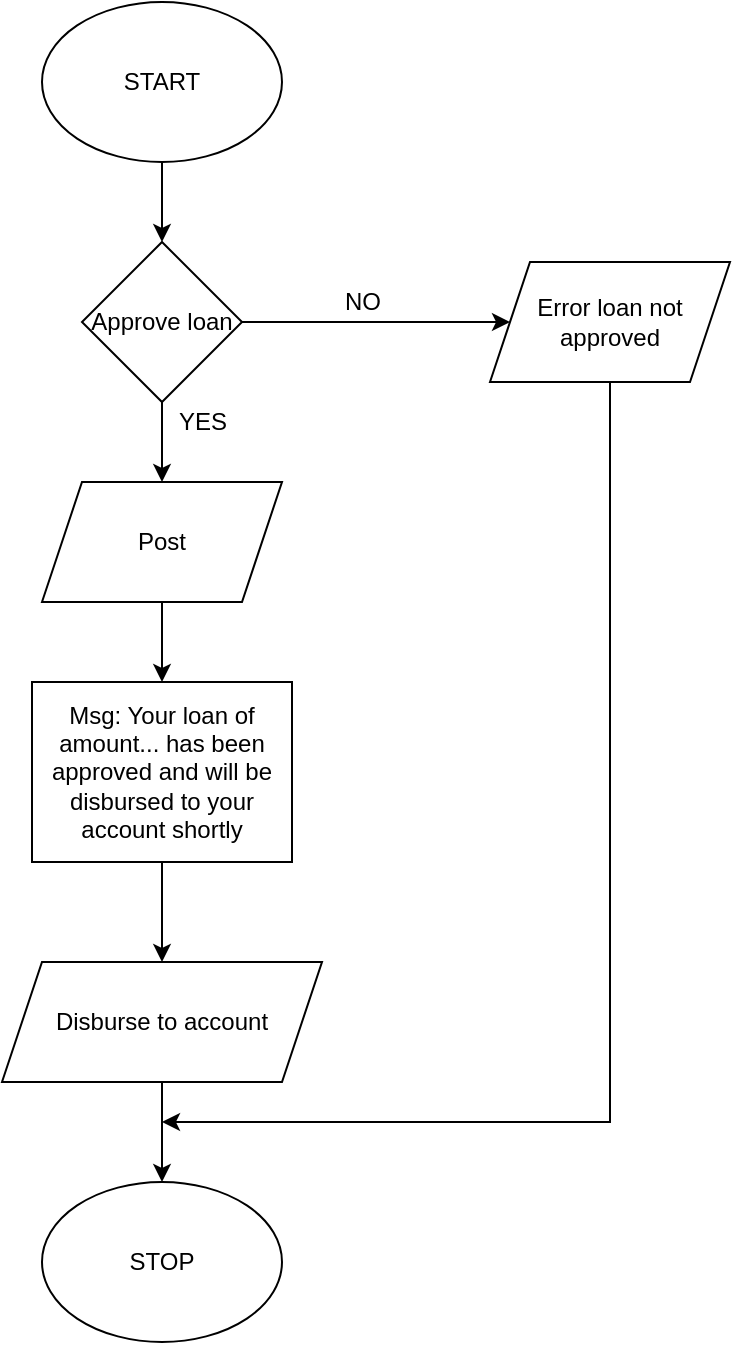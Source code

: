 <mxfile version="20.7.4" type="device"><diagram id="ZPEEGl-N4S_RNiR9711X" name="Page-1"><mxGraphModel dx="520" dy="443" grid="1" gridSize="10" guides="1" tooltips="1" connect="1" arrows="1" fold="1" page="1" pageScale="1" pageWidth="827" pageHeight="1169" math="0" shadow="0"><root><mxCell id="0"/><mxCell id="1" parent="0"/><mxCell id="WsLS7LSpS8cLDVz6FhHD-8" style="edgeStyle=orthogonalEdgeStyle;rounded=0;orthogonalLoop=1;jettySize=auto;html=1;exitX=0.5;exitY=1;exitDx=0;exitDy=0;entryX=0.5;entryY=0;entryDx=0;entryDy=0;" edge="1" parent="1" source="WsLS7LSpS8cLDVz6FhHD-1" target="WsLS7LSpS8cLDVz6FhHD-2"><mxGeometry relative="1" as="geometry"/></mxCell><mxCell id="WsLS7LSpS8cLDVz6FhHD-1" value="START" style="ellipse;whiteSpace=wrap;html=1;" vertex="1" parent="1"><mxGeometry x="190" y="20" width="120" height="80" as="geometry"/></mxCell><mxCell id="WsLS7LSpS8cLDVz6FhHD-11" style="edgeStyle=orthogonalEdgeStyle;rounded=0;orthogonalLoop=1;jettySize=auto;html=1;exitX=1;exitY=0.5;exitDx=0;exitDy=0;entryX=0;entryY=0.5;entryDx=0;entryDy=0;" edge="1" parent="1" source="WsLS7LSpS8cLDVz6FhHD-2" target="WsLS7LSpS8cLDVz6FhHD-5"><mxGeometry relative="1" as="geometry"/></mxCell><mxCell id="WsLS7LSpS8cLDVz6FhHD-12" style="edgeStyle=orthogonalEdgeStyle;rounded=0;orthogonalLoop=1;jettySize=auto;html=1;exitX=0.5;exitY=1;exitDx=0;exitDy=0;entryX=0.5;entryY=0;entryDx=0;entryDy=0;" edge="1" parent="1" source="WsLS7LSpS8cLDVz6FhHD-2" target="WsLS7LSpS8cLDVz6FhHD-3"><mxGeometry relative="1" as="geometry"/></mxCell><mxCell id="WsLS7LSpS8cLDVz6FhHD-2" value="Approve loan" style="rhombus;whiteSpace=wrap;html=1;" vertex="1" parent="1"><mxGeometry x="210" y="140" width="80" height="80" as="geometry"/></mxCell><mxCell id="WsLS7LSpS8cLDVz6FhHD-13" style="edgeStyle=orthogonalEdgeStyle;rounded=0;orthogonalLoop=1;jettySize=auto;html=1;exitX=0.5;exitY=1;exitDx=0;exitDy=0;entryX=0.5;entryY=0;entryDx=0;entryDy=0;" edge="1" parent="1" source="WsLS7LSpS8cLDVz6FhHD-3" target="WsLS7LSpS8cLDVz6FhHD-6"><mxGeometry relative="1" as="geometry"><Array as="points"/></mxGeometry></mxCell><mxCell id="WsLS7LSpS8cLDVz6FhHD-3" value="Post" style="shape=parallelogram;perimeter=parallelogramPerimeter;whiteSpace=wrap;html=1;fixedSize=1;" vertex="1" parent="1"><mxGeometry x="190" y="260" width="120" height="60" as="geometry"/></mxCell><mxCell id="WsLS7LSpS8cLDVz6FhHD-16" style="edgeStyle=orthogonalEdgeStyle;rounded=0;orthogonalLoop=1;jettySize=auto;html=1;exitX=0.5;exitY=1;exitDx=0;exitDy=0;entryX=0.5;entryY=0;entryDx=0;entryDy=0;" edge="1" parent="1" source="WsLS7LSpS8cLDVz6FhHD-4" target="WsLS7LSpS8cLDVz6FhHD-7"><mxGeometry relative="1" as="geometry"/></mxCell><mxCell id="WsLS7LSpS8cLDVz6FhHD-4" value="Disburse to account" style="shape=parallelogram;perimeter=parallelogramPerimeter;whiteSpace=wrap;html=1;fixedSize=1;" vertex="1" parent="1"><mxGeometry x="170" y="500" width="160" height="60" as="geometry"/></mxCell><mxCell id="WsLS7LSpS8cLDVz6FhHD-18" style="edgeStyle=orthogonalEdgeStyle;rounded=0;orthogonalLoop=1;jettySize=auto;html=1;exitX=0.5;exitY=1;exitDx=0;exitDy=0;" edge="1" parent="1" source="WsLS7LSpS8cLDVz6FhHD-5"><mxGeometry relative="1" as="geometry"><mxPoint x="250" y="580" as="targetPoint"/><Array as="points"><mxPoint x="474" y="580"/></Array></mxGeometry></mxCell><mxCell id="WsLS7LSpS8cLDVz6FhHD-5" value="Error loan not approved" style="shape=parallelogram;perimeter=parallelogramPerimeter;whiteSpace=wrap;html=1;fixedSize=1;" vertex="1" parent="1"><mxGeometry x="414" y="150" width="120" height="60" as="geometry"/></mxCell><mxCell id="WsLS7LSpS8cLDVz6FhHD-14" style="edgeStyle=orthogonalEdgeStyle;rounded=0;orthogonalLoop=1;jettySize=auto;html=1;exitX=0.5;exitY=1;exitDx=0;exitDy=0;entryX=0.5;entryY=0;entryDx=0;entryDy=0;" edge="1" parent="1" source="WsLS7LSpS8cLDVz6FhHD-6" target="WsLS7LSpS8cLDVz6FhHD-4"><mxGeometry relative="1" as="geometry"/></mxCell><mxCell id="WsLS7LSpS8cLDVz6FhHD-6" value="Msg: Your loan of amount... has been approved and will be disbursed to your account shortly" style="rounded=0;whiteSpace=wrap;html=1;" vertex="1" parent="1"><mxGeometry x="185" y="360" width="130" height="90" as="geometry"/></mxCell><mxCell id="WsLS7LSpS8cLDVz6FhHD-7" value="STOP" style="ellipse;whiteSpace=wrap;html=1;" vertex="1" parent="1"><mxGeometry x="190" y="610" width="120" height="80" as="geometry"/></mxCell><mxCell id="WsLS7LSpS8cLDVz6FhHD-19" value="NO" style="text;html=1;align=center;verticalAlign=middle;resizable=0;points=[];autosize=1;strokeColor=none;fillColor=none;" vertex="1" parent="1"><mxGeometry x="330" y="155" width="40" height="30" as="geometry"/></mxCell><mxCell id="WsLS7LSpS8cLDVz6FhHD-20" value="YES" style="text;html=1;align=center;verticalAlign=middle;resizable=0;points=[];autosize=1;strokeColor=none;fillColor=none;" vertex="1" parent="1"><mxGeometry x="245" y="215" width="50" height="30" as="geometry"/></mxCell></root></mxGraphModel></diagram></mxfile>